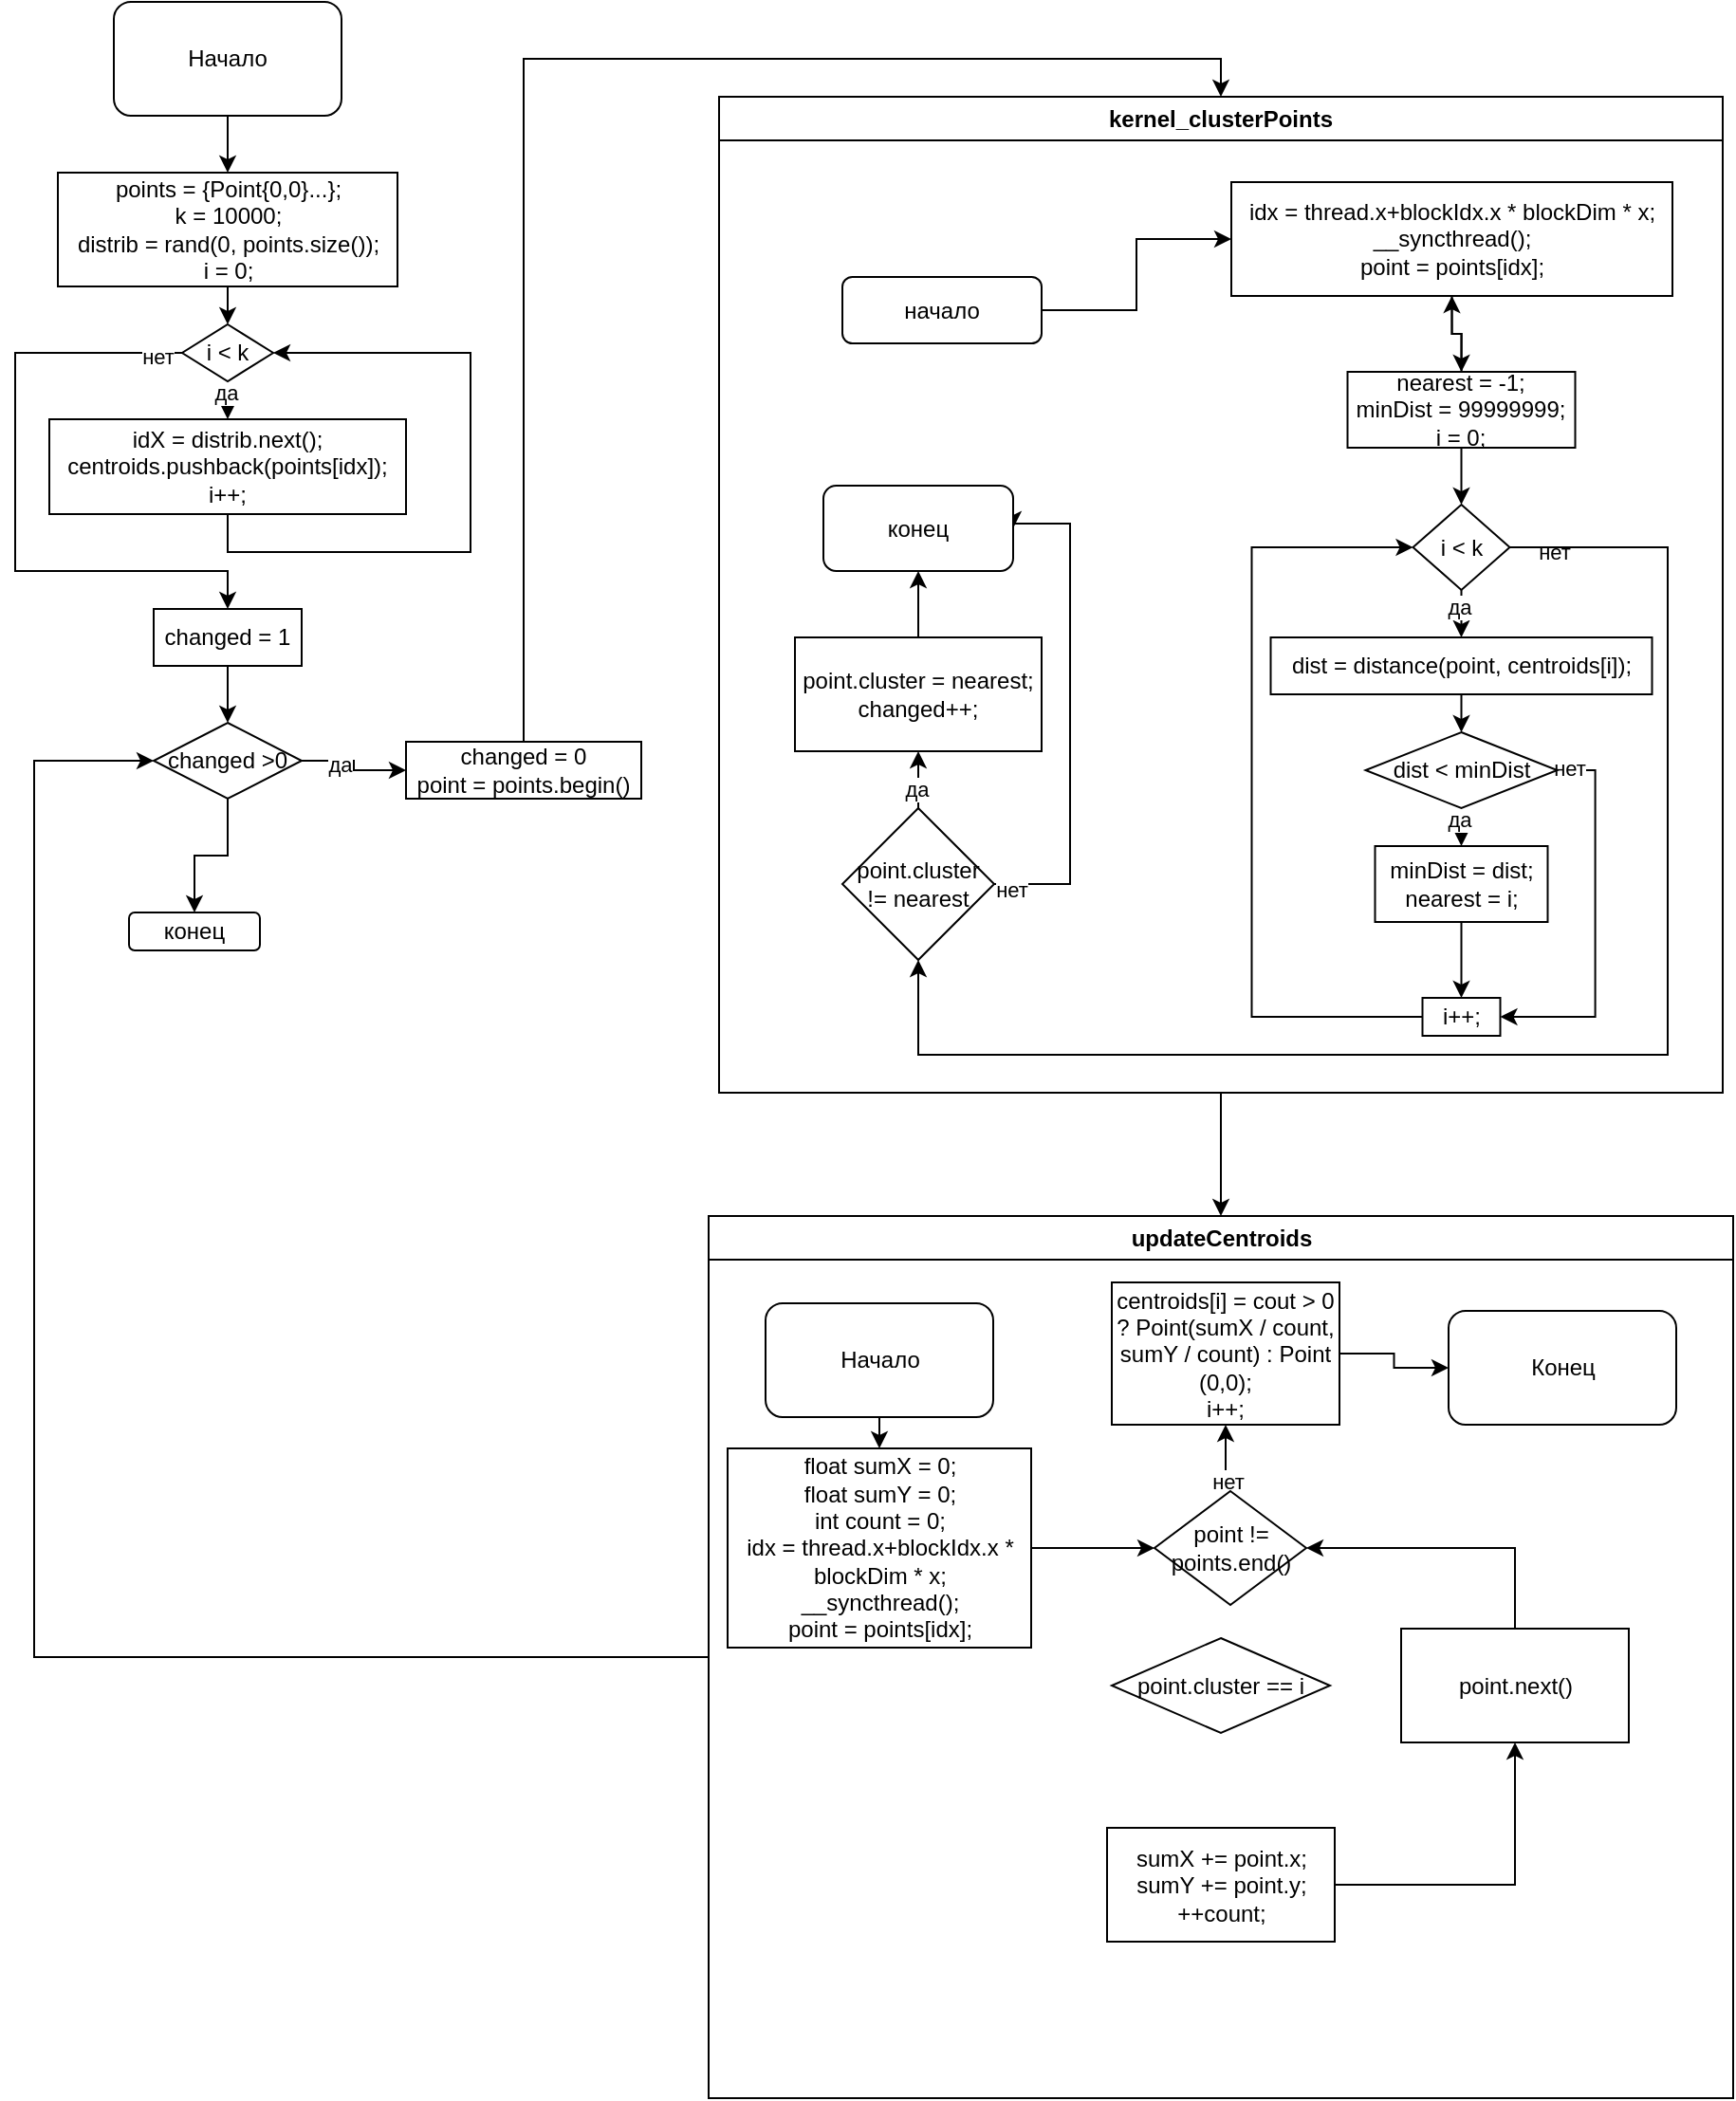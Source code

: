 <mxfile version="25.0.3">
  <diagram name="Страница — 1" id="BtYYz-SxgfS4rmSU1CmI">
    <mxGraphModel dx="2206" dy="2323" grid="1" gridSize="10" guides="1" tooltips="1" connect="1" arrows="1" fold="1" page="1" pageScale="1" pageWidth="827" pageHeight="1169" math="0" shadow="0">
      <root>
        <mxCell id="0" />
        <mxCell id="1" parent="0" />
        <mxCell id="pfRLr347dPdV9TIFqi-X-1" style="edgeStyle=orthogonalEdgeStyle;rounded=0;orthogonalLoop=1;jettySize=auto;html=1;exitX=0.5;exitY=1;exitDx=0;exitDy=0;entryX=0.5;entryY=0;entryDx=0;entryDy=0;" edge="1" parent="1" target="pfRLr347dPdV9TIFqi-X-3">
          <mxGeometry relative="1" as="geometry">
            <mxPoint x="422" y="30" as="sourcePoint" />
          </mxGeometry>
        </mxCell>
        <mxCell id="pfRLr347dPdV9TIFqi-X-2" style="edgeStyle=orthogonalEdgeStyle;rounded=0;orthogonalLoop=1;jettySize=auto;html=1;exitX=0.5;exitY=1;exitDx=0;exitDy=0;entryX=0.5;entryY=0;entryDx=0;entryDy=0;" edge="1" parent="1" source="pfRLr347dPdV9TIFqi-X-3" target="pfRLr347dPdV9TIFqi-X-8">
          <mxGeometry relative="1" as="geometry" />
        </mxCell>
        <mxCell id="pfRLr347dPdV9TIFqi-X-3" value="&lt;div&gt;points = {Point{0,0}...};&lt;/div&gt;k = 10000;&lt;div&gt;distrib = rand(0, points.size());&lt;/div&gt;&lt;div&gt;i = 0;&lt;/div&gt;" style="rounded=0;whiteSpace=wrap;html=1;" vertex="1" parent="1">
          <mxGeometry x="332.5" y="60" width="179" height="60" as="geometry" />
        </mxCell>
        <mxCell id="pfRLr347dPdV9TIFqi-X-4" style="edgeStyle=orthogonalEdgeStyle;rounded=0;orthogonalLoop=1;jettySize=auto;html=1;exitX=0.5;exitY=1;exitDx=0;exitDy=0;entryX=0.5;entryY=0;entryDx=0;entryDy=0;" edge="1" parent="1" source="pfRLr347dPdV9TIFqi-X-8" target="pfRLr347dPdV9TIFqi-X-10">
          <mxGeometry relative="1" as="geometry" />
        </mxCell>
        <mxCell id="pfRLr347dPdV9TIFqi-X-5" value="да" style="edgeLabel;html=1;align=center;verticalAlign=middle;resizable=0;points=[];" vertex="1" connectable="0" parent="pfRLr347dPdV9TIFqi-X-4">
          <mxGeometry x="-0.414" y="-1" relative="1" as="geometry">
            <mxPoint as="offset" />
          </mxGeometry>
        </mxCell>
        <mxCell id="pfRLr347dPdV9TIFqi-X-6" style="edgeStyle=orthogonalEdgeStyle;rounded=0;orthogonalLoop=1;jettySize=auto;html=1;exitX=0;exitY=0.5;exitDx=0;exitDy=0;entryX=0.5;entryY=0;entryDx=0;entryDy=0;" edge="1" parent="1" source="pfRLr347dPdV9TIFqi-X-8" target="pfRLr347dPdV9TIFqi-X-12">
          <mxGeometry relative="1" as="geometry">
            <Array as="points">
              <mxPoint x="310" y="155" />
              <mxPoint x="310" y="270" />
              <mxPoint x="422" y="270" />
            </Array>
          </mxGeometry>
        </mxCell>
        <mxCell id="pfRLr347dPdV9TIFqi-X-7" value="нет" style="edgeLabel;html=1;align=center;verticalAlign=middle;resizable=0;points=[];" vertex="1" connectable="0" parent="pfRLr347dPdV9TIFqi-X-6">
          <mxGeometry x="-0.922" y="2" relative="1" as="geometry">
            <mxPoint as="offset" />
          </mxGeometry>
        </mxCell>
        <mxCell id="pfRLr347dPdV9TIFqi-X-8" value="i &amp;lt; k" style="rhombus;whiteSpace=wrap;html=1;" vertex="1" parent="1">
          <mxGeometry x="398" y="140" width="48" height="30" as="geometry" />
        </mxCell>
        <mxCell id="pfRLr347dPdV9TIFqi-X-9" style="edgeStyle=orthogonalEdgeStyle;rounded=0;orthogonalLoop=1;jettySize=auto;html=1;exitX=0.5;exitY=1;exitDx=0;exitDy=0;entryX=1;entryY=0.5;entryDx=0;entryDy=0;" edge="1" parent="1" source="pfRLr347dPdV9TIFqi-X-10" target="pfRLr347dPdV9TIFqi-X-8">
          <mxGeometry relative="1" as="geometry">
            <Array as="points">
              <mxPoint x="422" y="260" />
              <mxPoint x="550" y="260" />
              <mxPoint x="550" y="155" />
            </Array>
          </mxGeometry>
        </mxCell>
        <mxCell id="pfRLr347dPdV9TIFqi-X-10" value="idX = distrib.next();&lt;div&gt;centroids.pushback(points[idx]);&lt;/div&gt;&lt;div&gt;i++;&lt;/div&gt;" style="rounded=0;whiteSpace=wrap;html=1;" vertex="1" parent="1">
          <mxGeometry x="328" y="190" width="188" height="50" as="geometry" />
        </mxCell>
        <mxCell id="pfRLr347dPdV9TIFqi-X-11" style="edgeStyle=orthogonalEdgeStyle;rounded=0;orthogonalLoop=1;jettySize=auto;html=1;exitX=0.5;exitY=1;exitDx=0;exitDy=0;entryX=0.5;entryY=0;entryDx=0;entryDy=0;" edge="1" parent="1" source="pfRLr347dPdV9TIFqi-X-12" target="pfRLr347dPdV9TIFqi-X-17">
          <mxGeometry relative="1" as="geometry" />
        </mxCell>
        <mxCell id="pfRLr347dPdV9TIFqi-X-12" value="changed = 1" style="rounded=0;whiteSpace=wrap;html=1;" vertex="1" parent="1">
          <mxGeometry x="383" y="290" width="78" height="30" as="geometry" />
        </mxCell>
        <mxCell id="pfRLr347dPdV9TIFqi-X-13" style="edgeStyle=orthogonalEdgeStyle;rounded=0;orthogonalLoop=1;jettySize=auto;html=1;exitX=1;exitY=0.5;exitDx=0;exitDy=0;entryX=0;entryY=0.5;entryDx=0;entryDy=0;" edge="1" parent="1" source="pfRLr347dPdV9TIFqi-X-17" target="pfRLr347dPdV9TIFqi-X-19">
          <mxGeometry relative="1" as="geometry" />
        </mxCell>
        <mxCell id="pfRLr347dPdV9TIFqi-X-14" value="да" style="edgeLabel;html=1;align=center;verticalAlign=middle;resizable=0;points=[];" vertex="1" connectable="0" parent="pfRLr347dPdV9TIFqi-X-13">
          <mxGeometry x="-0.335" y="-2" relative="1" as="geometry">
            <mxPoint as="offset" />
          </mxGeometry>
        </mxCell>
        <mxCell id="pfRLr347dPdV9TIFqi-X-137" style="edgeStyle=orthogonalEdgeStyle;rounded=0;orthogonalLoop=1;jettySize=auto;html=1;exitX=0.5;exitY=1;exitDx=0;exitDy=0;entryX=0.5;entryY=0;entryDx=0;entryDy=0;" edge="1" parent="1" source="pfRLr347dPdV9TIFqi-X-17" target="pfRLr347dPdV9TIFqi-X-76">
          <mxGeometry relative="1" as="geometry" />
        </mxCell>
        <mxCell id="pfRLr347dPdV9TIFqi-X-17" value="changed &amp;gt;0" style="rhombus;whiteSpace=wrap;html=1;" vertex="1" parent="1">
          <mxGeometry x="383" y="350" width="78" height="40" as="geometry" />
        </mxCell>
        <mxCell id="pfRLr347dPdV9TIFqi-X-118" style="edgeStyle=orthogonalEdgeStyle;rounded=0;orthogonalLoop=1;jettySize=auto;html=1;exitX=0.5;exitY=0;exitDx=0;exitDy=0;entryX=0.5;entryY=0;entryDx=0;entryDy=0;" edge="1" parent="1" source="pfRLr347dPdV9TIFqi-X-19" target="pfRLr347dPdV9TIFqi-X-81">
          <mxGeometry relative="1" as="geometry" />
        </mxCell>
        <mxCell id="pfRLr347dPdV9TIFqi-X-19" value="changed = 0&lt;div&gt;point = points.begin()&lt;/div&gt;" style="rounded=0;whiteSpace=wrap;html=1;" vertex="1" parent="1">
          <mxGeometry x="516" y="360" width="124" height="30" as="geometry" />
        </mxCell>
        <mxCell id="pfRLr347dPdV9TIFqi-X-54" style="edgeStyle=orthogonalEdgeStyle;rounded=0;orthogonalLoop=1;jettySize=auto;html=1;exitX=0.5;exitY=1;exitDx=0;exitDy=0;entryX=0.5;entryY=0;entryDx=0;entryDy=0;" edge="1" parent="1" source="pfRLr347dPdV9TIFqi-X-57">
          <mxGeometry relative="1" as="geometry">
            <mxPoint x="414" y="600" as="targetPoint" />
          </mxGeometry>
        </mxCell>
        <mxCell id="pfRLr347dPdV9TIFqi-X-55" value="да" style="edgeLabel;html=1;align=center;verticalAlign=middle;resizable=0;points=[];" vertex="1" connectable="0" parent="pfRLr347dPdV9TIFqi-X-54">
          <mxGeometry x="-0.133" y="-2" relative="1" as="geometry">
            <mxPoint as="offset" />
          </mxGeometry>
        </mxCell>
        <mxCell id="pfRLr347dPdV9TIFqi-X-60" style="edgeStyle=orthogonalEdgeStyle;rounded=0;orthogonalLoop=1;jettySize=auto;html=1;exitX=0.5;exitY=1;exitDx=0;exitDy=0;entryX=0.5;entryY=0;entryDx=0;entryDy=0;" edge="1" parent="1" target="pfRLr347dPdV9TIFqi-X-69">
          <mxGeometry relative="1" as="geometry">
            <mxPoint x="655" y="660" as="sourcePoint" />
          </mxGeometry>
        </mxCell>
        <mxCell id="pfRLr347dPdV9TIFqi-X-62" style="edgeStyle=orthogonalEdgeStyle;rounded=0;orthogonalLoop=1;jettySize=auto;html=1;exitX=0.5;exitY=0;exitDx=0;exitDy=0;entryX=1;entryY=0.5;entryDx=0;entryDy=0;" edge="1" parent="1" source="pfRLr347dPdV9TIFqi-X-64">
          <mxGeometry relative="1" as="geometry">
            <mxPoint x="620" y="550" as="targetPoint" />
          </mxGeometry>
        </mxCell>
        <mxCell id="pfRLr347dPdV9TIFqi-X-63" value="нет" style="edgeLabel;html=1;align=center;verticalAlign=middle;resizable=0;points=[];" vertex="1" connectable="0" parent="pfRLr347dPdV9TIFqi-X-62">
          <mxGeometry x="-0.57" y="-1" relative="1" as="geometry">
            <mxPoint as="offset" />
          </mxGeometry>
        </mxCell>
        <mxCell id="pfRLr347dPdV9TIFqi-X-67" style="edgeStyle=orthogonalEdgeStyle;rounded=0;orthogonalLoop=1;jettySize=auto;html=1;exitX=1;exitY=0.5;exitDx=0;exitDy=0;entryX=0;entryY=0.5;entryDx=0;entryDy=0;" edge="1" parent="1" source="pfRLr347dPdV9TIFqi-X-69">
          <mxGeometry relative="1" as="geometry">
            <mxPoint x="750" y="725" as="targetPoint" />
          </mxGeometry>
        </mxCell>
        <mxCell id="pfRLr347dPdV9TIFqi-X-68" value="нет" style="edgeLabel;html=1;align=center;verticalAlign=middle;resizable=0;points=[];" vertex="1" connectable="0" parent="pfRLr347dPdV9TIFqi-X-67">
          <mxGeometry x="-0.2" y="1" relative="1" as="geometry">
            <mxPoint as="offset" />
          </mxGeometry>
        </mxCell>
        <mxCell id="pfRLr347dPdV9TIFqi-X-74" style="edgeStyle=orthogonalEdgeStyle;rounded=0;orthogonalLoop=1;jettySize=auto;html=1;exitX=0;exitY=0.5;exitDx=0;exitDy=0;entryX=1;entryY=0.5;entryDx=0;entryDy=0;" edge="1" parent="1" source="pfRLr347dPdV9TIFqi-X-75">
          <mxGeometry relative="1" as="geometry">
            <mxPoint x="447" y="550" as="targetPoint" />
          </mxGeometry>
        </mxCell>
        <mxCell id="pfRLr347dPdV9TIFqi-X-76" value="конец" style="rounded=1;whiteSpace=wrap;html=1;" vertex="1" parent="1">
          <mxGeometry x="370" y="450" width="69" height="20" as="geometry" />
        </mxCell>
        <mxCell id="pfRLr347dPdV9TIFqi-X-140" style="edgeStyle=orthogonalEdgeStyle;rounded=0;orthogonalLoop=1;jettySize=auto;html=1;exitX=0.5;exitY=1;exitDx=0;exitDy=0;entryX=0.5;entryY=0;entryDx=0;entryDy=0;" edge="1" parent="1" source="pfRLr347dPdV9TIFqi-X-81" target="pfRLr347dPdV9TIFqi-X-120">
          <mxGeometry relative="1" as="geometry" />
        </mxCell>
        <mxCell id="pfRLr347dPdV9TIFqi-X-81" value="kernel_clusterPoints" style="swimlane;whiteSpace=wrap;html=1;" vertex="1" parent="1">
          <mxGeometry x="681" y="20" width="529" height="525" as="geometry" />
        </mxCell>
        <mxCell id="pfRLr347dPdV9TIFqi-X-104" style="edgeStyle=orthogonalEdgeStyle;rounded=0;orthogonalLoop=1;jettySize=auto;html=1;exitX=0.5;exitY=1;exitDx=0;exitDy=0;entryX=0.5;entryY=0;entryDx=0;entryDy=0;" edge="1" parent="pfRLr347dPdV9TIFqi-X-81" source="pfRLr347dPdV9TIFqi-X-85" target="pfRLr347dPdV9TIFqi-X-88">
          <mxGeometry relative="1" as="geometry" />
        </mxCell>
        <mxCell id="pfRLr347dPdV9TIFqi-X-85" value="idx = thread.x+blockIdx.x * blockDim * x;&lt;div&gt;__syncthread();&lt;/div&gt;&lt;div&gt;point = points[idx];&lt;/div&gt;" style="rounded=0;whiteSpace=wrap;html=1;" vertex="1" parent="pfRLr347dPdV9TIFqi-X-81">
          <mxGeometry x="270" y="45" width="232.5" height="60" as="geometry" />
        </mxCell>
        <mxCell id="pfRLr347dPdV9TIFqi-X-87" style="edgeStyle=orthogonalEdgeStyle;rounded=0;orthogonalLoop=1;jettySize=auto;html=1;exitX=0.5;exitY=1;exitDx=0;exitDy=0;entryX=0.5;entryY=0;entryDx=0;entryDy=0;" edge="1" parent="pfRLr347dPdV9TIFqi-X-81" source="pfRLr347dPdV9TIFqi-X-88" target="pfRLr347dPdV9TIFqi-X-92">
          <mxGeometry relative="1" as="geometry" />
        </mxCell>
        <mxCell id="pfRLr347dPdV9TIFqi-X-105" value="" style="edgeStyle=orthogonalEdgeStyle;rounded=0;orthogonalLoop=1;jettySize=auto;html=1;" edge="1" parent="pfRLr347dPdV9TIFqi-X-81" source="pfRLr347dPdV9TIFqi-X-88" target="pfRLr347dPdV9TIFqi-X-85">
          <mxGeometry relative="1" as="geometry" />
        </mxCell>
        <mxCell id="pfRLr347dPdV9TIFqi-X-88" value="nearest = -1;&lt;div&gt;minDist = 99999999;&lt;/div&gt;&lt;div&gt;i = 0;&lt;/div&gt;" style="rounded=0;whiteSpace=wrap;html=1;" vertex="1" parent="pfRLr347dPdV9TIFqi-X-81">
          <mxGeometry x="331.25" y="145" width="120" height="40" as="geometry" />
        </mxCell>
        <mxCell id="pfRLr347dPdV9TIFqi-X-89" style="edgeStyle=orthogonalEdgeStyle;rounded=0;orthogonalLoop=1;jettySize=auto;html=1;exitX=0.5;exitY=1;exitDx=0;exitDy=0;entryX=0.5;entryY=0;entryDx=0;entryDy=0;" edge="1" parent="pfRLr347dPdV9TIFqi-X-81" source="pfRLr347dPdV9TIFqi-X-92" target="pfRLr347dPdV9TIFqi-X-94">
          <mxGeometry relative="1" as="geometry" />
        </mxCell>
        <mxCell id="pfRLr347dPdV9TIFqi-X-90" value="да" style="edgeLabel;html=1;align=center;verticalAlign=middle;resizable=0;points=[];" vertex="1" connectable="0" parent="pfRLr347dPdV9TIFqi-X-89">
          <mxGeometry x="-0.291" y="-2" relative="1" as="geometry">
            <mxPoint as="offset" />
          </mxGeometry>
        </mxCell>
        <mxCell id="pfRLr347dPdV9TIFqi-X-91" value="нет" style="edgeLabel;html=1;align=center;verticalAlign=middle;resizable=0;points=[];" vertex="1" connectable="0" parent="pfRLr347dPdV9TIFqi-X-81">
          <mxGeometry x="439.75" y="239.5" as="geometry" />
        </mxCell>
        <mxCell id="pfRLr347dPdV9TIFqi-X-117" style="edgeStyle=orthogonalEdgeStyle;rounded=0;orthogonalLoop=1;jettySize=auto;html=1;exitX=1;exitY=0.5;exitDx=0;exitDy=0;entryX=0.5;entryY=1;entryDx=0;entryDy=0;" edge="1" parent="pfRLr347dPdV9TIFqi-X-81" source="pfRLr347dPdV9TIFqi-X-92" target="pfRLr347dPdV9TIFqi-X-110">
          <mxGeometry relative="1" as="geometry">
            <Array as="points">
              <mxPoint x="500" y="238" />
              <mxPoint x="500" y="505" />
              <mxPoint x="105" y="505" />
            </Array>
          </mxGeometry>
        </mxCell>
        <mxCell id="pfRLr347dPdV9TIFqi-X-92" value="i &amp;lt; k" style="rhombus;whiteSpace=wrap;html=1;" vertex="1" parent="pfRLr347dPdV9TIFqi-X-81">
          <mxGeometry x="365.75" y="215" width="51" height="45" as="geometry" />
        </mxCell>
        <mxCell id="pfRLr347dPdV9TIFqi-X-93" style="edgeStyle=orthogonalEdgeStyle;rounded=0;orthogonalLoop=1;jettySize=auto;html=1;exitX=0.5;exitY=1;exitDx=0;exitDy=0;entryX=0.5;entryY=0;entryDx=0;entryDy=0;" edge="1" parent="pfRLr347dPdV9TIFqi-X-81" source="pfRLr347dPdV9TIFqi-X-94" target="pfRLr347dPdV9TIFqi-X-99">
          <mxGeometry relative="1" as="geometry" />
        </mxCell>
        <mxCell id="pfRLr347dPdV9TIFqi-X-94" value="dist = distance(point, centroids[i]);" style="rounded=0;whiteSpace=wrap;html=1;" vertex="1" parent="pfRLr347dPdV9TIFqi-X-81">
          <mxGeometry x="290.75" y="285" width="201" height="30" as="geometry" />
        </mxCell>
        <mxCell id="pfRLr347dPdV9TIFqi-X-95" style="edgeStyle=orthogonalEdgeStyle;rounded=0;orthogonalLoop=1;jettySize=auto;html=1;exitX=0.5;exitY=1;exitDx=0;exitDy=0;entryX=0.5;entryY=0;entryDx=0;entryDy=0;" edge="1" parent="pfRLr347dPdV9TIFqi-X-81" source="pfRLr347dPdV9TIFqi-X-99" target="pfRLr347dPdV9TIFqi-X-101">
          <mxGeometry relative="1" as="geometry" />
        </mxCell>
        <mxCell id="pfRLr347dPdV9TIFqi-X-96" value="да" style="edgeLabel;html=1;align=center;verticalAlign=middle;resizable=0;points=[];" vertex="1" connectable="0" parent="pfRLr347dPdV9TIFqi-X-95">
          <mxGeometry x="-0.414" y="-2" relative="1" as="geometry">
            <mxPoint as="offset" />
          </mxGeometry>
        </mxCell>
        <mxCell id="pfRLr347dPdV9TIFqi-X-97" style="edgeStyle=orthogonalEdgeStyle;rounded=0;orthogonalLoop=1;jettySize=auto;html=1;exitX=1;exitY=0.5;exitDx=0;exitDy=0;entryX=1;entryY=0.5;entryDx=0;entryDy=0;" edge="1" parent="pfRLr347dPdV9TIFqi-X-81" source="pfRLr347dPdV9TIFqi-X-99" target="pfRLr347dPdV9TIFqi-X-103">
          <mxGeometry relative="1" as="geometry" />
        </mxCell>
        <mxCell id="pfRLr347dPdV9TIFqi-X-98" value="нет" style="edgeLabel;html=1;align=center;verticalAlign=middle;resizable=0;points=[];" vertex="1" connectable="0" parent="pfRLr347dPdV9TIFqi-X-97">
          <mxGeometry x="-0.94" y="1" relative="1" as="geometry">
            <mxPoint as="offset" />
          </mxGeometry>
        </mxCell>
        <mxCell id="pfRLr347dPdV9TIFqi-X-99" value="dist &amp;lt; minDist" style="rhombus;whiteSpace=wrap;html=1;" vertex="1" parent="pfRLr347dPdV9TIFqi-X-81">
          <mxGeometry x="340.75" y="335" width="101" height="40" as="geometry" />
        </mxCell>
        <mxCell id="pfRLr347dPdV9TIFqi-X-100" style="edgeStyle=orthogonalEdgeStyle;rounded=0;orthogonalLoop=1;jettySize=auto;html=1;exitX=0.5;exitY=1;exitDx=0;exitDy=0;entryX=0.5;entryY=0;entryDx=0;entryDy=0;" edge="1" parent="pfRLr347dPdV9TIFqi-X-81" source="pfRLr347dPdV9TIFqi-X-101" target="pfRLr347dPdV9TIFqi-X-103">
          <mxGeometry relative="1" as="geometry" />
        </mxCell>
        <mxCell id="pfRLr347dPdV9TIFqi-X-101" value="minDist = dist;&lt;div&gt;nearest = i;&lt;/div&gt;" style="rounded=0;whiteSpace=wrap;html=1;" vertex="1" parent="pfRLr347dPdV9TIFqi-X-81">
          <mxGeometry x="345.75" y="395" width="91" height="40" as="geometry" />
        </mxCell>
        <mxCell id="pfRLr347dPdV9TIFqi-X-102" style="edgeStyle=orthogonalEdgeStyle;rounded=0;orthogonalLoop=1;jettySize=auto;html=1;exitX=0;exitY=0.5;exitDx=0;exitDy=0;entryX=0;entryY=0.5;entryDx=0;entryDy=0;" edge="1" parent="pfRLr347dPdV9TIFqi-X-81" source="pfRLr347dPdV9TIFqi-X-103" target="pfRLr347dPdV9TIFqi-X-92">
          <mxGeometry relative="1" as="geometry">
            <Array as="points">
              <mxPoint x="280.75" y="485" />
              <mxPoint x="280.75" y="238" />
            </Array>
          </mxGeometry>
        </mxCell>
        <mxCell id="pfRLr347dPdV9TIFqi-X-103" value="i++;" style="rounded=0;whiteSpace=wrap;html=1;" vertex="1" parent="pfRLr347dPdV9TIFqi-X-81">
          <mxGeometry x="370.75" y="475" width="41" height="20" as="geometry" />
        </mxCell>
        <mxCell id="pfRLr347dPdV9TIFqi-X-106" style="edgeStyle=orthogonalEdgeStyle;rounded=0;orthogonalLoop=1;jettySize=auto;html=1;exitX=0.5;exitY=0;exitDx=0;exitDy=0;entryX=0.5;entryY=1;entryDx=0;entryDy=0;" edge="1" parent="pfRLr347dPdV9TIFqi-X-81" source="pfRLr347dPdV9TIFqi-X-110">
          <mxGeometry relative="1" as="geometry">
            <mxPoint x="105" y="345" as="targetPoint" />
          </mxGeometry>
        </mxCell>
        <mxCell id="pfRLr347dPdV9TIFqi-X-107" value="да" style="edgeLabel;html=1;align=center;verticalAlign=middle;resizable=0;points=[];" vertex="1" connectable="0" parent="pfRLr347dPdV9TIFqi-X-106">
          <mxGeometry x="-0.303" y="1" relative="1" as="geometry">
            <mxPoint as="offset" />
          </mxGeometry>
        </mxCell>
        <mxCell id="pfRLr347dPdV9TIFqi-X-108" style="edgeStyle=orthogonalEdgeStyle;rounded=0;orthogonalLoop=1;jettySize=auto;html=1;entryX=1;entryY=0.5;entryDx=0;entryDy=0;" edge="1" parent="pfRLr347dPdV9TIFqi-X-81" source="pfRLr347dPdV9TIFqi-X-110" target="pfRLr347dPdV9TIFqi-X-114">
          <mxGeometry relative="1" as="geometry">
            <Array as="points">
              <mxPoint x="185" y="415" />
              <mxPoint x="185" y="225" />
              <mxPoint x="155" y="225" />
            </Array>
            <mxPoint x="150" y="217.5" as="targetPoint" />
          </mxGeometry>
        </mxCell>
        <mxCell id="pfRLr347dPdV9TIFqi-X-109" value="нет" style="edgeLabel;html=1;align=center;verticalAlign=middle;resizable=0;points=[];" vertex="1" connectable="0" parent="pfRLr347dPdV9TIFqi-X-108">
          <mxGeometry x="-0.934" y="-3" relative="1" as="geometry">
            <mxPoint as="offset" />
          </mxGeometry>
        </mxCell>
        <mxCell id="pfRLr347dPdV9TIFqi-X-110" value="point.cluster != nearest" style="rhombus;whiteSpace=wrap;html=1;" vertex="1" parent="pfRLr347dPdV9TIFqi-X-81">
          <mxGeometry x="65" y="375" width="80" height="80" as="geometry" />
        </mxCell>
        <mxCell id="pfRLr347dPdV9TIFqi-X-111" style="edgeStyle=orthogonalEdgeStyle;rounded=0;orthogonalLoop=1;jettySize=auto;html=1;exitX=0.5;exitY=0;exitDx=0;exitDy=0;entryX=0.5;entryY=1;entryDx=0;entryDy=0;" edge="1" parent="pfRLr347dPdV9TIFqi-X-81" target="pfRLr347dPdV9TIFqi-X-114">
          <mxGeometry relative="1" as="geometry">
            <mxPoint x="105" y="285" as="sourcePoint" />
            <mxPoint x="105" y="240" as="targetPoint" />
          </mxGeometry>
        </mxCell>
        <mxCell id="pfRLr347dPdV9TIFqi-X-112" value="point.cluster = nearest;&lt;div&gt;changed++;&lt;/div&gt;" style="rounded=0;whiteSpace=wrap;html=1;" vertex="1" parent="pfRLr347dPdV9TIFqi-X-81">
          <mxGeometry x="40" y="285" width="130" height="60" as="geometry" />
        </mxCell>
        <mxCell id="pfRLr347dPdV9TIFqi-X-114" value="конец" style="rounded=1;whiteSpace=wrap;html=1;" vertex="1" parent="pfRLr347dPdV9TIFqi-X-81">
          <mxGeometry x="55" y="205" width="100" height="45" as="geometry" />
        </mxCell>
        <mxCell id="pfRLr347dPdV9TIFqi-X-116" style="edgeStyle=orthogonalEdgeStyle;rounded=0;orthogonalLoop=1;jettySize=auto;html=1;exitX=1;exitY=0.5;exitDx=0;exitDy=0;entryX=0;entryY=0.5;entryDx=0;entryDy=0;" edge="1" parent="pfRLr347dPdV9TIFqi-X-81" source="pfRLr347dPdV9TIFqi-X-115" target="pfRLr347dPdV9TIFqi-X-85">
          <mxGeometry relative="1" as="geometry" />
        </mxCell>
        <mxCell id="pfRLr347dPdV9TIFqi-X-115" value="начало" style="rounded=1;whiteSpace=wrap;html=1;" vertex="1" parent="pfRLr347dPdV9TIFqi-X-81">
          <mxGeometry x="65" y="95" width="105" height="35" as="geometry" />
        </mxCell>
        <mxCell id="pfRLr347dPdV9TIFqi-X-141" style="edgeStyle=orthogonalEdgeStyle;rounded=0;orthogonalLoop=1;jettySize=auto;html=1;exitX=0;exitY=0.5;exitDx=0;exitDy=0;entryX=0;entryY=0.5;entryDx=0;entryDy=0;" edge="1" parent="1" source="pfRLr347dPdV9TIFqi-X-120" target="pfRLr347dPdV9TIFqi-X-17">
          <mxGeometry relative="1" as="geometry">
            <Array as="points">
              <mxPoint x="320" y="842" />
              <mxPoint x="320" y="370" />
            </Array>
          </mxGeometry>
        </mxCell>
        <mxCell id="pfRLr347dPdV9TIFqi-X-120" value="updateCentroids" style="swimlane;whiteSpace=wrap;html=1;" vertex="1" parent="1">
          <mxGeometry x="675.5" y="610" width="540" height="465" as="geometry" />
        </mxCell>
        <mxCell id="pfRLr347dPdV9TIFqi-X-121" style="edgeStyle=orthogonalEdgeStyle;rounded=0;orthogonalLoop=1;jettySize=auto;html=1;exitX=1;exitY=0.5;exitDx=0;exitDy=0;entryX=0;entryY=0.5;entryDx=0;entryDy=0;" edge="1" parent="pfRLr347dPdV9TIFqi-X-120" source="pfRLr347dPdV9TIFqi-X-122" target="pfRLr347dPdV9TIFqi-X-125">
          <mxGeometry relative="1" as="geometry">
            <Array as="points">
              <mxPoint x="170" y="175" />
              <mxPoint x="170" y="175" />
            </Array>
          </mxGeometry>
        </mxCell>
        <mxCell id="pfRLr347dPdV9TIFqi-X-122" value="float sumX = 0;&lt;div&gt;float sumY = 0;&lt;/div&gt;&lt;div&gt;int count = 0;&lt;/div&gt;&lt;div&gt;idx = thread.x+blockIdx.x * blockDim * x;&lt;div&gt;__syncthread();&lt;/div&gt;&lt;/div&gt;&lt;div&gt;point = points[idx];&lt;/div&gt;" style="rounded=0;whiteSpace=wrap;html=1;" vertex="1" parent="pfRLr347dPdV9TIFqi-X-120">
          <mxGeometry x="10" y="122.5" width="160" height="105" as="geometry" />
        </mxCell>
        <mxCell id="pfRLr347dPdV9TIFqi-X-123" style="edgeStyle=orthogonalEdgeStyle;rounded=0;orthogonalLoop=1;jettySize=auto;html=1;exitX=0.5;exitY=0;exitDx=0;exitDy=0;entryX=0.5;entryY=1;entryDx=0;entryDy=0;" edge="1" parent="pfRLr347dPdV9TIFqi-X-120" source="pfRLr347dPdV9TIFqi-X-125" target="pfRLr347dPdV9TIFqi-X-131">
          <mxGeometry relative="1" as="geometry" />
        </mxCell>
        <mxCell id="pfRLr347dPdV9TIFqi-X-124" value="нет" style="edgeLabel;html=1;align=center;verticalAlign=middle;resizable=0;points=[];" vertex="1" connectable="0" parent="pfRLr347dPdV9TIFqi-X-123">
          <mxGeometry x="-0.57" y="-1" relative="1" as="geometry">
            <mxPoint as="offset" />
          </mxGeometry>
        </mxCell>
        <mxCell id="pfRLr347dPdV9TIFqi-X-125" value="point != points.end()" style="rhombus;whiteSpace=wrap;html=1;" vertex="1" parent="pfRLr347dPdV9TIFqi-X-120">
          <mxGeometry x="235" y="145" width="80" height="60" as="geometry" />
        </mxCell>
        <mxCell id="pfRLr347dPdV9TIFqi-X-126" value="point.cluster == i" style="rhombus;whiteSpace=wrap;html=1;" vertex="1" parent="pfRLr347dPdV9TIFqi-X-120">
          <mxGeometry x="212.5" y="222.5" width="115" height="50" as="geometry" />
        </mxCell>
        <mxCell id="pfRLr347dPdV9TIFqi-X-127" style="edgeStyle=orthogonalEdgeStyle;rounded=0;orthogonalLoop=1;jettySize=auto;html=1;exitX=1;exitY=0.5;exitDx=0;exitDy=0;entryX=0.5;entryY=1;entryDx=0;entryDy=0;" edge="1" parent="pfRLr347dPdV9TIFqi-X-120" source="pfRLr347dPdV9TIFqi-X-128" target="pfRLr347dPdV9TIFqi-X-130">
          <mxGeometry relative="1" as="geometry" />
        </mxCell>
        <mxCell id="pfRLr347dPdV9TIFqi-X-128" value="sumX += point.x;&lt;div&gt;sumY += point.y;&lt;/div&gt;&lt;div&gt;++count;&lt;/div&gt;" style="rounded=0;whiteSpace=wrap;html=1;" vertex="1" parent="pfRLr347dPdV9TIFqi-X-120">
          <mxGeometry x="210" y="322.5" width="120" height="60" as="geometry" />
        </mxCell>
        <mxCell id="pfRLr347dPdV9TIFqi-X-129" style="edgeStyle=orthogonalEdgeStyle;rounded=0;orthogonalLoop=1;jettySize=auto;html=1;exitX=0.5;exitY=0;exitDx=0;exitDy=0;entryX=1;entryY=0.5;entryDx=0;entryDy=0;" edge="1" parent="pfRLr347dPdV9TIFqi-X-120" source="pfRLr347dPdV9TIFqi-X-130" target="pfRLr347dPdV9TIFqi-X-125">
          <mxGeometry relative="1" as="geometry" />
        </mxCell>
        <mxCell id="pfRLr347dPdV9TIFqi-X-130" value="point.next()" style="rounded=0;whiteSpace=wrap;html=1;" vertex="1" parent="pfRLr347dPdV9TIFqi-X-120">
          <mxGeometry x="365" y="217.5" width="120" height="60" as="geometry" />
        </mxCell>
        <mxCell id="pfRLr347dPdV9TIFqi-X-135" style="edgeStyle=orthogonalEdgeStyle;rounded=0;orthogonalLoop=1;jettySize=auto;html=1;exitX=1;exitY=0.5;exitDx=0;exitDy=0;entryX=0;entryY=0.5;entryDx=0;entryDy=0;" edge="1" parent="pfRLr347dPdV9TIFqi-X-120" source="pfRLr347dPdV9TIFqi-X-131" target="pfRLr347dPdV9TIFqi-X-134">
          <mxGeometry relative="1" as="geometry" />
        </mxCell>
        <mxCell id="pfRLr347dPdV9TIFqi-X-131" value="centroids[i] = cout &amp;gt; 0 ? Point(sumX / count, sumY / count) : Point (0,0);&lt;div&gt;i++;&lt;/div&gt;" style="rounded=0;whiteSpace=wrap;html=1;" vertex="1" parent="pfRLr347dPdV9TIFqi-X-120">
          <mxGeometry x="212.5" y="35" width="120" height="75" as="geometry" />
        </mxCell>
        <mxCell id="pfRLr347dPdV9TIFqi-X-133" style="edgeStyle=orthogonalEdgeStyle;rounded=0;orthogonalLoop=1;jettySize=auto;html=1;exitX=0.5;exitY=1;exitDx=0;exitDy=0;entryX=0.5;entryY=0;entryDx=0;entryDy=0;" edge="1" parent="pfRLr347dPdV9TIFqi-X-120" source="pfRLr347dPdV9TIFqi-X-132" target="pfRLr347dPdV9TIFqi-X-122">
          <mxGeometry relative="1" as="geometry" />
        </mxCell>
        <mxCell id="pfRLr347dPdV9TIFqi-X-132" value="Начало" style="rounded=1;whiteSpace=wrap;html=1;" vertex="1" parent="pfRLr347dPdV9TIFqi-X-120">
          <mxGeometry x="30" y="46" width="120" height="60" as="geometry" />
        </mxCell>
        <mxCell id="pfRLr347dPdV9TIFqi-X-134" value="Конец" style="rounded=1;whiteSpace=wrap;html=1;" vertex="1" parent="pfRLr347dPdV9TIFqi-X-120">
          <mxGeometry x="390" y="50" width="120" height="60" as="geometry" />
        </mxCell>
        <mxCell id="pfRLr347dPdV9TIFqi-X-139" value="Начало" style="rounded=1;whiteSpace=wrap;html=1;" vertex="1" parent="1">
          <mxGeometry x="362" y="-30" width="120" height="60" as="geometry" />
        </mxCell>
      </root>
    </mxGraphModel>
  </diagram>
</mxfile>
